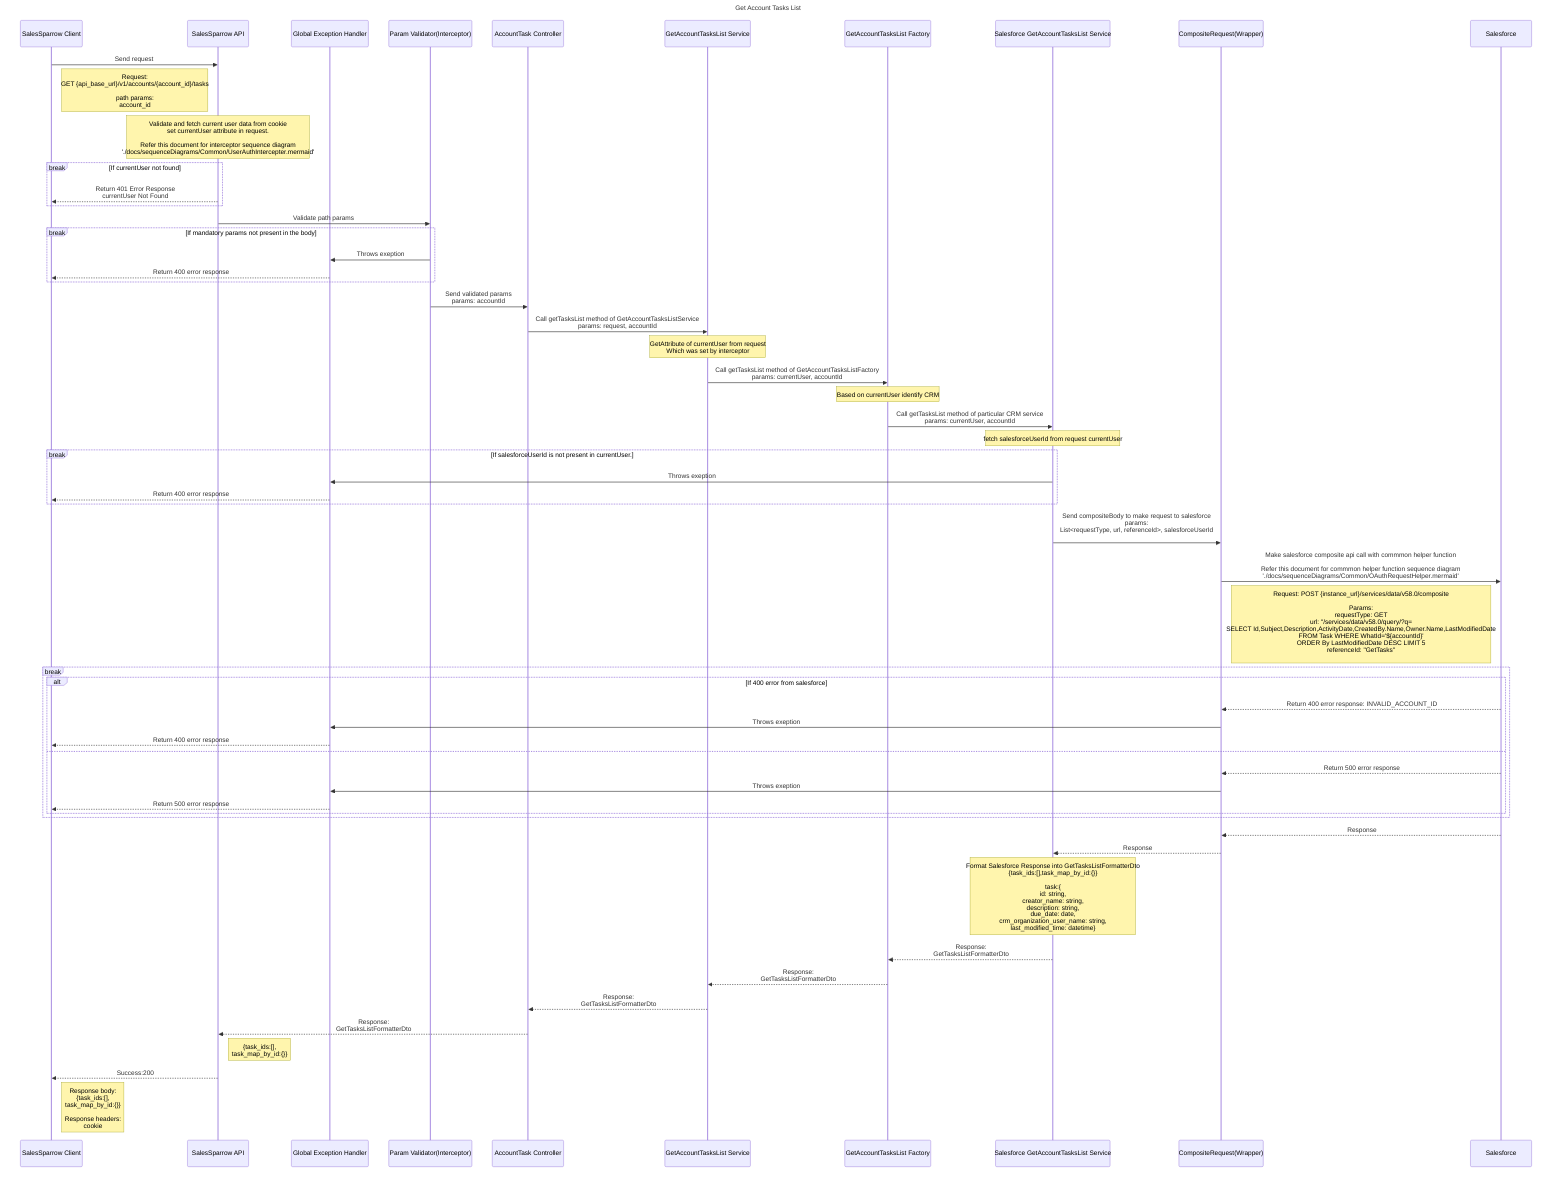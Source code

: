 sequenceDiagram
  title Get Account Tasks List
    participant ui as SalesSparrow Client
    participant api as SalesSparrow API
    participant exceptionHandler as Global Exception Handler
    participant validator as Param Validator(Interceptor)
    participant controller as AccountTask Controller
    participant service as GetAccountTasksList Service
    participant factory as GetAccountTasksList Factory
    participant crm as Salesforce GetAccountTasksList Service
    participant CompositeRequestWrapper as CompositeRequest(Wrapper)
    participant salesforce as Salesforce

    ui->>api:  Send request 
    note right of ui: Request: <br>GET {api_base_url}/v1/accounts/{account_id}/tasks<br><br>path params:  <br>account_id 

    note over api: Validate and fetch current user data from cookie<br>set currentUser attribute in request.<br><br>Refer this document for interceptor sequence diagram <br> './docs/sequenceDiagrams/Common/UserAuthIntercepter.mermaid'
    break If currentUser not found
        api-->>ui: Return 401 Error Response<br>currentUser Not Found
    end

    api->>validator: Validate path params

    break If mandatory params not present in the body
        validator->>exceptionHandler: Throws exeption
        exceptionHandler-->>ui:Return 400 error response 
    end

    validator->>controller: Send validated params<br>params: accountId
    
    controller->>service: Call getTasksList method of GetAccountTasksListService<br> params: request, accountId
    note over service: GetAttribute of currentUser from request<br>Which was set by interceptor

    service->>factory: Call getTasksList method of GetAccountTasksListFactory<br>params: currentUser, accountId
    note over factory: Based on currentUser identify CRM

    factory->>crm: Call getTasksList method of particular CRM service<br>params: currentUser, accountId

    note over crm: fetch salesforceUserId from request currentUser
    break If salesforceUserId is not present in currentUser.
        crm->>exceptionHandler: Throws exeption
        exceptionHandler-->>ui:Return 400 error response 
    end
    crm->>CompositeRequestWrapper: Send compositeBody to make request to salesforce<br>params: <br> List<requestType, url, referenceId>, salesforceUserId <br>

    CompositeRequestWrapper->>salesforce: Make salesforce composite api call with commmon helper function<br><br>Refer this document for commmon helper function sequence diagram <br> './docs/sequenceDiagrams/Common/OAuthRequestHelper.mermaid'
    note right of CompositeRequestWrapper: Request: POST {instance_url}/services/data/v58.0/composite <br><br>Params: <br> requestType: GET<br> url: "/services/data/v58.0/query/?q=<br>SELECT Id,Subject,Description,ActivityDate,CreatedBy.Name,Owner.Name,LastModifiedDate<br>FROM Task WHERE WhatId='${accountId}'<br>ORDER By LastModifiedDate DESC LIMIT 5<br>referenceId: "GetTasks"<br>
    
    break 
        alt If 400 error from salesforce
        salesforce-->>CompositeRequestWrapper: Return 400 error response: INVALID_ACCOUNT_ID
        CompositeRequestWrapper->>exceptionHandler: Throws exeption
        exceptionHandler-->>ui: Return 400 error response
        else
        salesforce-->>CompositeRequestWrapper:  Return 500 error response
        CompositeRequestWrapper->>exceptionHandler: Throws exeption
        exceptionHandler-->>ui: Return 500 error response
        end
    end

    salesforce-->>CompositeRequestWrapper: Response
    CompositeRequestWrapper-->>crm: Response

    note over crm: Format Salesforce Response into GetTasksListFormatterDto<br>{task_ids:[],task_map_by_id:{}}<br><br>task:{<br>id: string,<br>creator_name: string,<br>description: string,<br>due_date: date,<br>crm_organization_user_name: string,<br>last_modified_time: datetime}

    crm-->>factory: Response:<br>GetTasksListFormatterDto
    factory-->>service: Response:<br>GetTasksListFormatterDto
    service-->> controller: Response:<br>GetTasksListFormatterDto
    controller-->>api: Response:<br>GetTasksListFormatterDto
    note right of api: {task_ids:[],<br>task_map_by_id:{}}

    api-->>ui: Success:200
    note right of ui: Response body: <br> {task_ids:[],<br>task_map_by_id:{}}<br><br>Response headers:<br> cookie